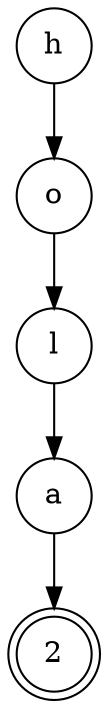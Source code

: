 digraph {   
    node [shape = doublecircle, color = black] 2 ;
    node [shape = circle];
    node [color= black];
    h -> o -> l -> a -> 2;	
}